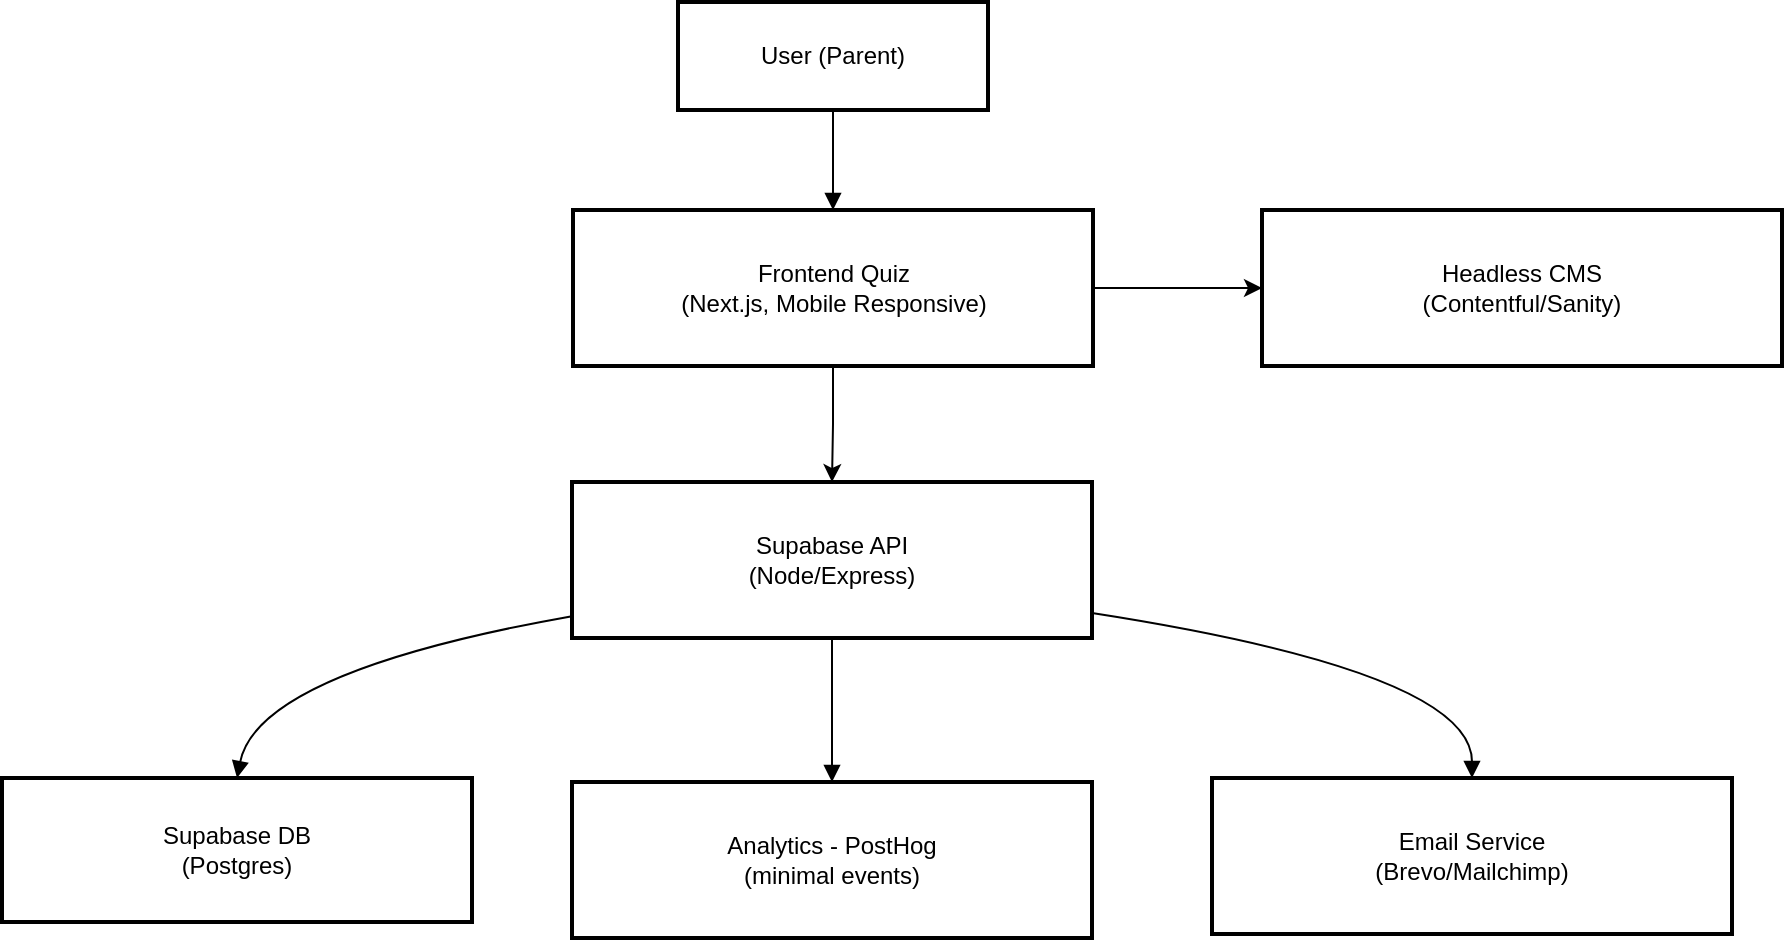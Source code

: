 <mxfile version="28.1.1">
  <diagram name="Page-1" id="QTNCsyN5MA1Wwjjut4p1">
    <mxGraphModel dx="1034" dy="666" grid="1" gridSize="10" guides="1" tooltips="1" connect="1" arrows="1" fold="1" page="1" pageScale="1" pageWidth="850" pageHeight="1100" math="0" shadow="0">
      <root>
        <mxCell id="0" />
        <mxCell id="1" parent="0" />
        <mxCell id="7ok1-89w9cV1tyNuRXl5-28" value="User (Parent)" style="whiteSpace=wrap;strokeWidth=2;" vertex="1" parent="1">
          <mxGeometry x="348" y="20" width="155" height="54" as="geometry" />
        </mxCell>
        <mxCell id="7ok1-89w9cV1tyNuRXl5-41" style="edgeStyle=orthogonalEdgeStyle;rounded=0;orthogonalLoop=1;jettySize=auto;html=1;exitX=1;exitY=0.5;exitDx=0;exitDy=0;entryX=0;entryY=0.5;entryDx=0;entryDy=0;" edge="1" parent="1" source="7ok1-89w9cV1tyNuRXl5-29" target="7ok1-89w9cV1tyNuRXl5-34">
          <mxGeometry relative="1" as="geometry" />
        </mxCell>
        <mxCell id="7ok1-89w9cV1tyNuRXl5-44" style="edgeStyle=orthogonalEdgeStyle;rounded=0;orthogonalLoop=1;jettySize=auto;html=1;exitX=0.5;exitY=1;exitDx=0;exitDy=0;entryX=0.5;entryY=0;entryDx=0;entryDy=0;" edge="1" parent="1" source="7ok1-89w9cV1tyNuRXl5-29" target="7ok1-89w9cV1tyNuRXl5-30">
          <mxGeometry relative="1" as="geometry" />
        </mxCell>
        <mxCell id="7ok1-89w9cV1tyNuRXl5-29" value="Frontend Quiz&#xa;(Next.js, Mobile Responsive)" style="whiteSpace=wrap;strokeWidth=2;" vertex="1" parent="1">
          <mxGeometry x="295.5" y="124" width="260" height="78" as="geometry" />
        </mxCell>
        <mxCell id="7ok1-89w9cV1tyNuRXl5-30" value="Supabase API&#xa;(Node/Express)" style="whiteSpace=wrap;strokeWidth=2;" vertex="1" parent="1">
          <mxGeometry x="295" y="260" width="260" height="78" as="geometry" />
        </mxCell>
        <mxCell id="7ok1-89w9cV1tyNuRXl5-31" value="Supabase DB&#xa;(Postgres)" style="whiteSpace=wrap;strokeWidth=2;" vertex="1" parent="1">
          <mxGeometry x="10" y="408" width="235" height="72" as="geometry" />
        </mxCell>
        <mxCell id="7ok1-89w9cV1tyNuRXl5-32" value="Analytics - PostHog&#xa;(minimal events)" style="whiteSpace=wrap;strokeWidth=2;" vertex="1" parent="1">
          <mxGeometry x="295" y="410" width="260" height="78" as="geometry" />
        </mxCell>
        <mxCell id="7ok1-89w9cV1tyNuRXl5-33" value="Email Service&#xa;(Brevo/Mailchimp)" style="whiteSpace=wrap;strokeWidth=2;" vertex="1" parent="1">
          <mxGeometry x="615" y="408" width="260" height="78" as="geometry" />
        </mxCell>
        <mxCell id="7ok1-89w9cV1tyNuRXl5-34" value="Headless CMS&#xa;(Contentful/Sanity)" style="whiteSpace=wrap;strokeWidth=2;" vertex="1" parent="1">
          <mxGeometry x="640" y="124" width="260" height="78" as="geometry" />
        </mxCell>
        <mxCell id="7ok1-89w9cV1tyNuRXl5-35" value="" style="curved=1;startArrow=none;endArrow=block;exitX=0.5;exitY=1;entryX=0.5;entryY=0;rounded=0;" edge="1" parent="1" source="7ok1-89w9cV1tyNuRXl5-28" target="7ok1-89w9cV1tyNuRXl5-29">
          <mxGeometry relative="1" as="geometry">
            <Array as="points" />
          </mxGeometry>
        </mxCell>
        <mxCell id="7ok1-89w9cV1tyNuRXl5-37" value="" style="curved=1;startArrow=none;endArrow=block;exitX=0;exitY=0.86;entryX=0.5;entryY=0;rounded=0;" edge="1" parent="1" source="7ok1-89w9cV1tyNuRXl5-30" target="7ok1-89w9cV1tyNuRXl5-31">
          <mxGeometry relative="1" as="geometry">
            <Array as="points">
              <mxPoint x="138" y="355" />
            </Array>
          </mxGeometry>
        </mxCell>
        <mxCell id="7ok1-89w9cV1tyNuRXl5-38" value="" style="curved=1;startArrow=none;endArrow=block;exitX=0.5;exitY=1;entryX=0.5;entryY=0;rounded=0;" edge="1" parent="1" source="7ok1-89w9cV1tyNuRXl5-30" target="7ok1-89w9cV1tyNuRXl5-32">
          <mxGeometry relative="1" as="geometry">
            <Array as="points" />
          </mxGeometry>
        </mxCell>
        <mxCell id="7ok1-89w9cV1tyNuRXl5-39" value="" style="curved=1;startArrow=none;endArrow=block;exitX=1;exitY=0.84;entryX=0.5;entryY=0;rounded=0;" edge="1" parent="1" source="7ok1-89w9cV1tyNuRXl5-30" target="7ok1-89w9cV1tyNuRXl5-33">
          <mxGeometry relative="1" as="geometry">
            <Array as="points">
              <mxPoint x="745" y="355" />
            </Array>
          </mxGeometry>
        </mxCell>
      </root>
    </mxGraphModel>
  </diagram>
</mxfile>

